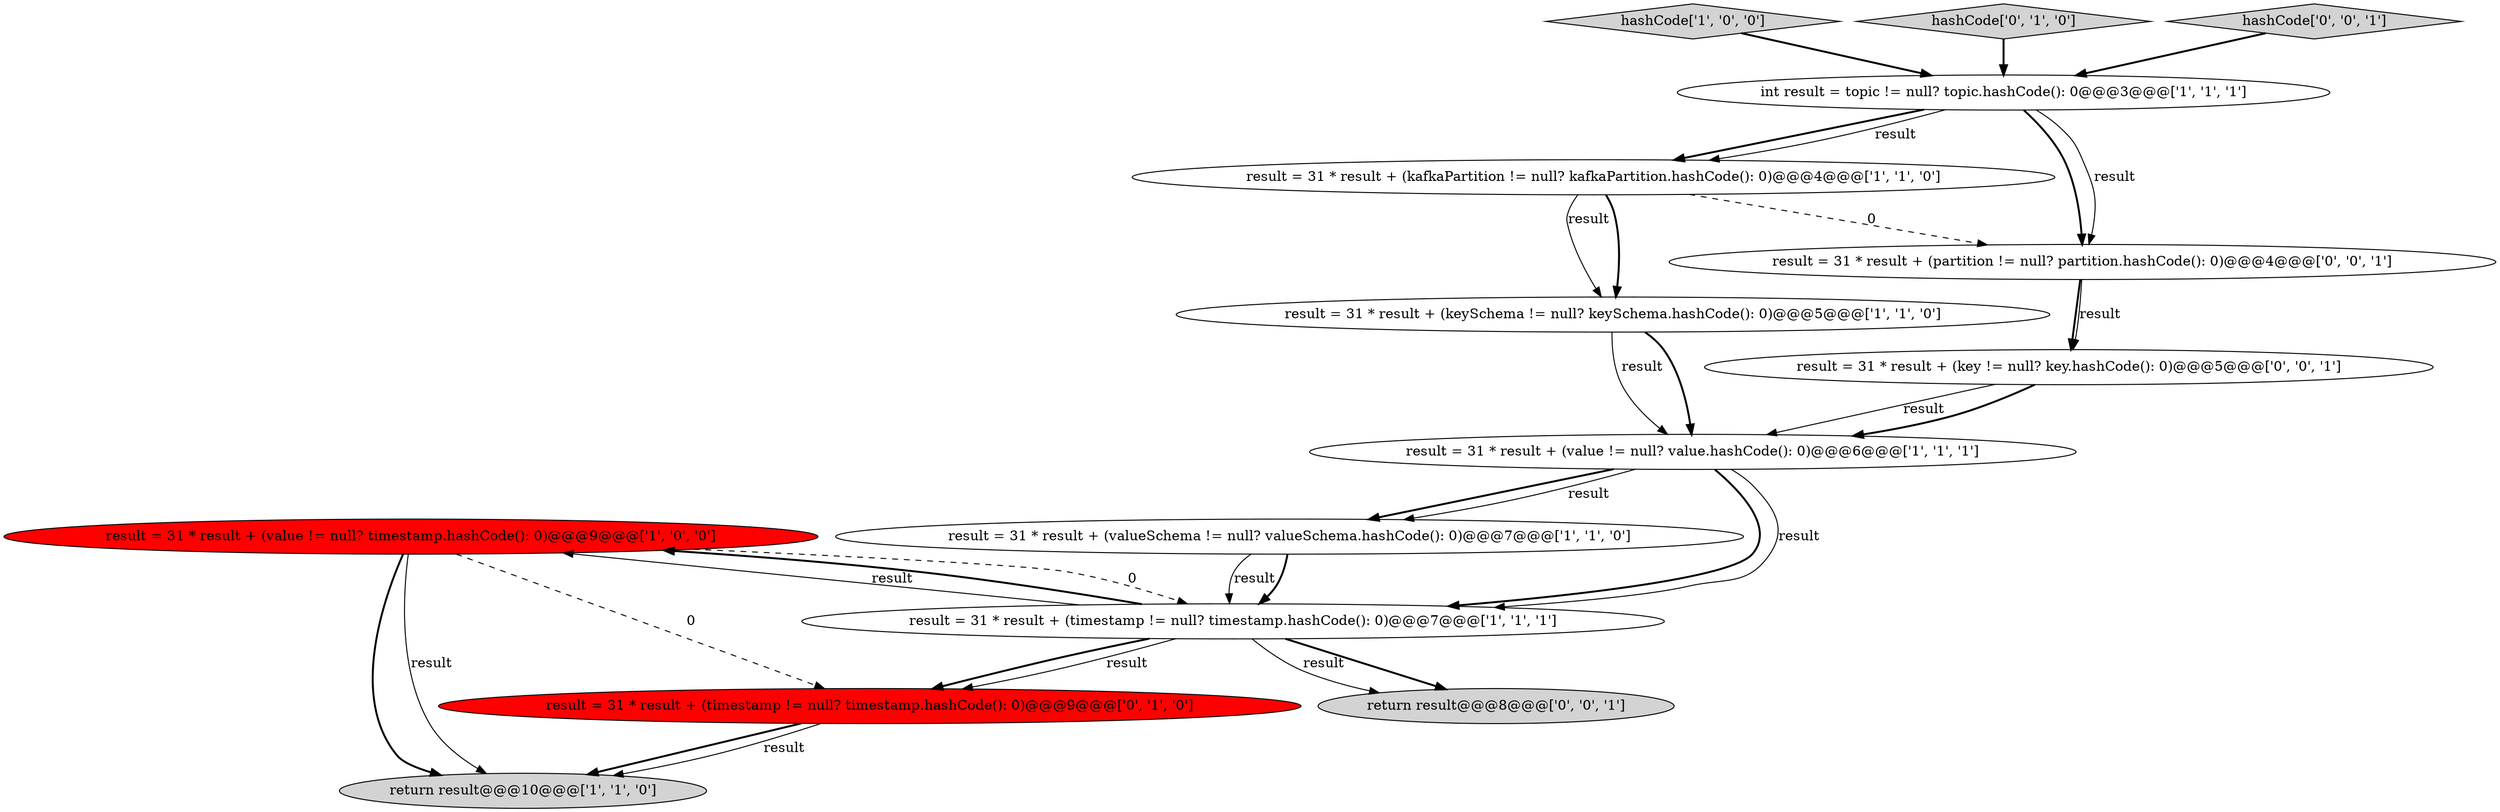 digraph {
2 [style = filled, label = "result = 31 * result + (value != null? timestamp.hashCode(): 0)@@@9@@@['1', '0', '0']", fillcolor = red, shape = ellipse image = "AAA1AAABBB1BBB"];
3 [style = filled, label = "return result@@@10@@@['1', '1', '0']", fillcolor = lightgray, shape = ellipse image = "AAA0AAABBB1BBB"];
9 [style = filled, label = "result = 31 * result + (timestamp != null? timestamp.hashCode(): 0)@@@9@@@['0', '1', '0']", fillcolor = red, shape = ellipse image = "AAA1AAABBB2BBB"];
4 [style = filled, label = "result = 31 * result + (kafkaPartition != null? kafkaPartition.hashCode(): 0)@@@4@@@['1', '1', '0']", fillcolor = white, shape = ellipse image = "AAA0AAABBB1BBB"];
13 [style = filled, label = "result = 31 * result + (partition != null? partition.hashCode(): 0)@@@4@@@['0', '0', '1']", fillcolor = white, shape = ellipse image = "AAA0AAABBB3BBB"];
11 [style = filled, label = "result = 31 * result + (key != null? key.hashCode(): 0)@@@5@@@['0', '0', '1']", fillcolor = white, shape = ellipse image = "AAA0AAABBB3BBB"];
7 [style = filled, label = "result = 31 * result + (valueSchema != null? valueSchema.hashCode(): 0)@@@7@@@['1', '1', '0']", fillcolor = white, shape = ellipse image = "AAA0AAABBB1BBB"];
1 [style = filled, label = "hashCode['1', '0', '0']", fillcolor = lightgray, shape = diamond image = "AAA0AAABBB1BBB"];
6 [style = filled, label = "result = 31 * result + (keySchema != null? keySchema.hashCode(): 0)@@@5@@@['1', '1', '0']", fillcolor = white, shape = ellipse image = "AAA0AAABBB1BBB"];
0 [style = filled, label = "int result = topic != null? topic.hashCode(): 0@@@3@@@['1', '1', '1']", fillcolor = white, shape = ellipse image = "AAA0AAABBB1BBB"];
14 [style = filled, label = "return result@@@8@@@['0', '0', '1']", fillcolor = lightgray, shape = ellipse image = "AAA0AAABBB3BBB"];
10 [style = filled, label = "hashCode['0', '1', '0']", fillcolor = lightgray, shape = diamond image = "AAA0AAABBB2BBB"];
8 [style = filled, label = "result = 31 * result + (value != null? value.hashCode(): 0)@@@6@@@['1', '1', '1']", fillcolor = white, shape = ellipse image = "AAA0AAABBB1BBB"];
12 [style = filled, label = "hashCode['0', '0', '1']", fillcolor = lightgray, shape = diamond image = "AAA0AAABBB3BBB"];
5 [style = filled, label = "result = 31 * result + (timestamp != null? timestamp.hashCode(): 0)@@@7@@@['1', '1', '1']", fillcolor = white, shape = ellipse image = "AAA0AAABBB1BBB"];
0->13 [style = bold, label=""];
5->9 [style = bold, label=""];
11->8 [style = solid, label="result"];
4->6 [style = bold, label=""];
5->9 [style = solid, label="result"];
0->13 [style = solid, label="result"];
5->2 [style = solid, label="result"];
2->3 [style = bold, label=""];
6->8 [style = solid, label="result"];
13->11 [style = solid, label="result"];
7->5 [style = solid, label="result"];
1->0 [style = bold, label=""];
5->14 [style = bold, label=""];
12->0 [style = bold, label=""];
13->11 [style = bold, label=""];
8->7 [style = bold, label=""];
2->5 [style = dashed, label="0"];
5->2 [style = bold, label=""];
7->5 [style = bold, label=""];
8->5 [style = bold, label=""];
0->4 [style = bold, label=""];
2->9 [style = dashed, label="0"];
10->0 [style = bold, label=""];
6->8 [style = bold, label=""];
5->14 [style = solid, label="result"];
8->5 [style = solid, label="result"];
9->3 [style = bold, label=""];
11->8 [style = bold, label=""];
4->6 [style = solid, label="result"];
0->4 [style = solid, label="result"];
4->13 [style = dashed, label="0"];
9->3 [style = solid, label="result"];
2->3 [style = solid, label="result"];
8->7 [style = solid, label="result"];
}
